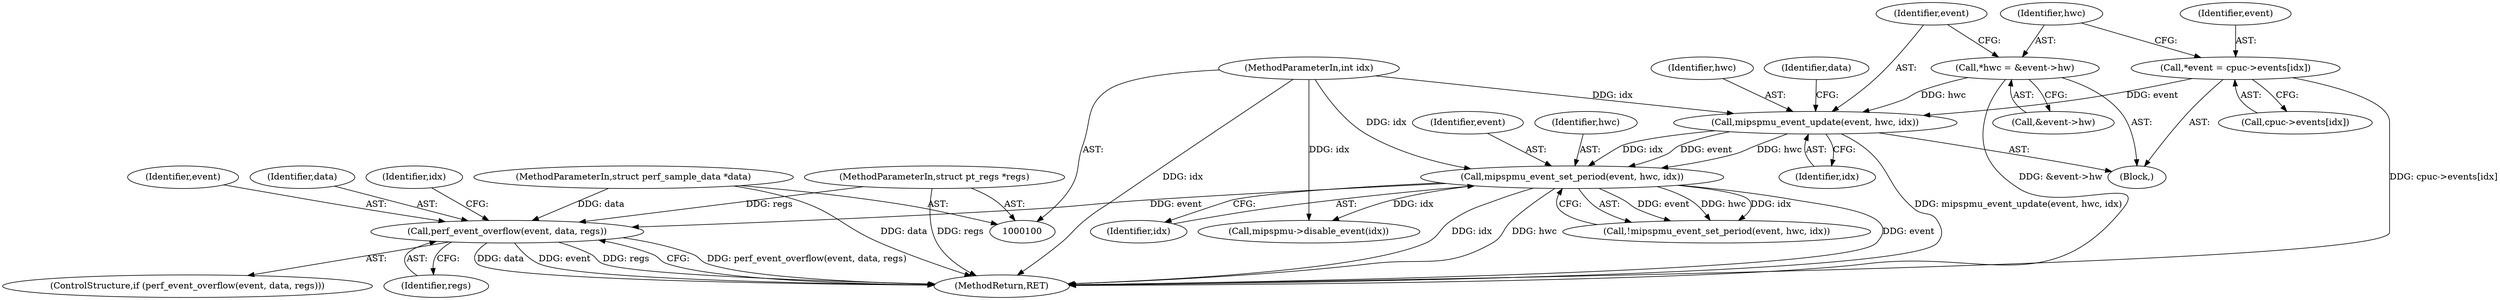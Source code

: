 digraph "0_linux_a8b0ca17b80e92faab46ee7179ba9e99ccb61233_7@pointer" {
"1000142" [label="(Call,perf_event_overflow(event, data, regs))"];
"1000136" [label="(Call,mipspmu_event_set_period(event, hwc, idx))"];
"1000121" [label="(Call,mipspmu_event_update(event, hwc, idx))"];
"1000107" [label="(Call,*event = cpuc->events[idx])"];
"1000115" [label="(Call,*hwc = &event->hw)"];
"1000102" [label="(MethodParameterIn,int idx)"];
"1000103" [label="(MethodParameterIn,struct perf_sample_data *data)"];
"1000104" [label="(MethodParameterIn,struct pt_regs *regs)"];
"1000116" [label="(Identifier,hwc)"];
"1000143" [label="(Identifier,event)"];
"1000124" [label="(Identifier,idx)"];
"1000137" [label="(Identifier,event)"];
"1000141" [label="(ControlStructure,if (perf_event_overflow(event, data, regs)))"];
"1000123" [label="(Identifier,hwc)"];
"1000115" [label="(Call,*hwc = &event->hw)"];
"1000142" [label="(Call,perf_event_overflow(event, data, regs))"];
"1000105" [label="(Block,)"];
"1000145" [label="(Identifier,regs)"];
"1000138" [label="(Identifier,hwc)"];
"1000127" [label="(Identifier,data)"];
"1000108" [label="(Identifier,event)"];
"1000144" [label="(Identifier,data)"];
"1000117" [label="(Call,&event->hw)"];
"1000107" [label="(Call,*event = cpuc->events[idx])"];
"1000135" [label="(Call,!mipspmu_event_set_period(event, hwc, idx))"];
"1000103" [label="(MethodParameterIn,struct perf_sample_data *data)"];
"1000146" [label="(Call,mipspmu->disable_event(idx))"];
"1000121" [label="(Call,mipspmu_event_update(event, hwc, idx))"];
"1000139" [label="(Identifier,idx)"];
"1000148" [label="(MethodReturn,RET)"];
"1000102" [label="(MethodParameterIn,int idx)"];
"1000109" [label="(Call,cpuc->events[idx])"];
"1000122" [label="(Identifier,event)"];
"1000147" [label="(Identifier,idx)"];
"1000104" [label="(MethodParameterIn,struct pt_regs *regs)"];
"1000136" [label="(Call,mipspmu_event_set_period(event, hwc, idx))"];
"1000142" -> "1000141"  [label="AST: "];
"1000142" -> "1000145"  [label="CFG: "];
"1000143" -> "1000142"  [label="AST: "];
"1000144" -> "1000142"  [label="AST: "];
"1000145" -> "1000142"  [label="AST: "];
"1000147" -> "1000142"  [label="CFG: "];
"1000148" -> "1000142"  [label="CFG: "];
"1000142" -> "1000148"  [label="DDG: perf_event_overflow(event, data, regs)"];
"1000142" -> "1000148"  [label="DDG: data"];
"1000142" -> "1000148"  [label="DDG: event"];
"1000142" -> "1000148"  [label="DDG: regs"];
"1000136" -> "1000142"  [label="DDG: event"];
"1000103" -> "1000142"  [label="DDG: data"];
"1000104" -> "1000142"  [label="DDG: regs"];
"1000136" -> "1000135"  [label="AST: "];
"1000136" -> "1000139"  [label="CFG: "];
"1000137" -> "1000136"  [label="AST: "];
"1000138" -> "1000136"  [label="AST: "];
"1000139" -> "1000136"  [label="AST: "];
"1000135" -> "1000136"  [label="CFG: "];
"1000136" -> "1000148"  [label="DDG: idx"];
"1000136" -> "1000148"  [label="DDG: hwc"];
"1000136" -> "1000148"  [label="DDG: event"];
"1000136" -> "1000135"  [label="DDG: event"];
"1000136" -> "1000135"  [label="DDG: hwc"];
"1000136" -> "1000135"  [label="DDG: idx"];
"1000121" -> "1000136"  [label="DDG: event"];
"1000121" -> "1000136"  [label="DDG: hwc"];
"1000121" -> "1000136"  [label="DDG: idx"];
"1000102" -> "1000136"  [label="DDG: idx"];
"1000136" -> "1000146"  [label="DDG: idx"];
"1000121" -> "1000105"  [label="AST: "];
"1000121" -> "1000124"  [label="CFG: "];
"1000122" -> "1000121"  [label="AST: "];
"1000123" -> "1000121"  [label="AST: "];
"1000124" -> "1000121"  [label="AST: "];
"1000127" -> "1000121"  [label="CFG: "];
"1000121" -> "1000148"  [label="DDG: mipspmu_event_update(event, hwc, idx)"];
"1000107" -> "1000121"  [label="DDG: event"];
"1000115" -> "1000121"  [label="DDG: hwc"];
"1000102" -> "1000121"  [label="DDG: idx"];
"1000107" -> "1000105"  [label="AST: "];
"1000107" -> "1000109"  [label="CFG: "];
"1000108" -> "1000107"  [label="AST: "];
"1000109" -> "1000107"  [label="AST: "];
"1000116" -> "1000107"  [label="CFG: "];
"1000107" -> "1000148"  [label="DDG: cpuc->events[idx]"];
"1000115" -> "1000105"  [label="AST: "];
"1000115" -> "1000117"  [label="CFG: "];
"1000116" -> "1000115"  [label="AST: "];
"1000117" -> "1000115"  [label="AST: "];
"1000122" -> "1000115"  [label="CFG: "];
"1000115" -> "1000148"  [label="DDG: &event->hw"];
"1000102" -> "1000100"  [label="AST: "];
"1000102" -> "1000148"  [label="DDG: idx"];
"1000102" -> "1000146"  [label="DDG: idx"];
"1000103" -> "1000100"  [label="AST: "];
"1000103" -> "1000148"  [label="DDG: data"];
"1000104" -> "1000100"  [label="AST: "];
"1000104" -> "1000148"  [label="DDG: regs"];
}
